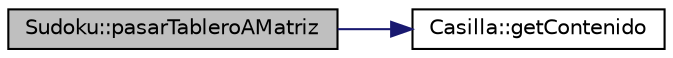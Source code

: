 digraph "Sudoku::pasarTableroAMatriz"
{
  edge [fontname="Helvetica",fontsize="10",labelfontname="Helvetica",labelfontsize="10"];
  node [fontname="Helvetica",fontsize="10",shape=record];
  rankdir="LR";
  Node1 [label="Sudoku::pasarTableroAMatriz",height=0.2,width=0.4,color="black", fillcolor="grey75", style="filled" fontcolor="black"];
  Node1 -> Node2 [color="midnightblue",fontsize="10",style="solid",fontname="Helvetica"];
  Node2 [label="Casilla::getContenido",height=0.2,width=0.4,color="black", fillcolor="white", style="filled",URL="$class_casilla.html#add0135ca5142e6239c906bd0d841e940"];
}
